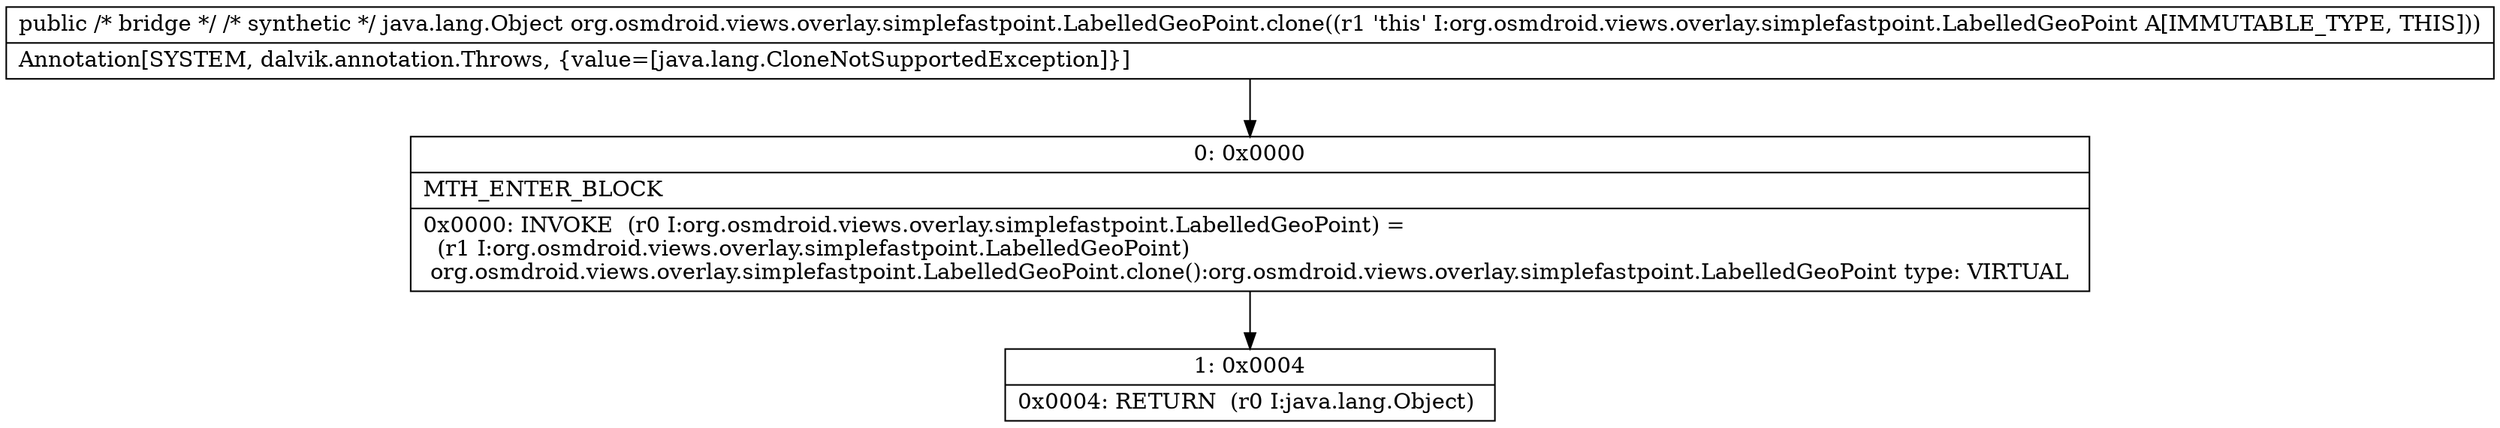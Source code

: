 digraph "CFG fororg.osmdroid.views.overlay.simplefastpoint.LabelledGeoPoint.clone()Ljava\/lang\/Object;" {
Node_0 [shape=record,label="{0\:\ 0x0000|MTH_ENTER_BLOCK\l|0x0000: INVOKE  (r0 I:org.osmdroid.views.overlay.simplefastpoint.LabelledGeoPoint) = \l  (r1 I:org.osmdroid.views.overlay.simplefastpoint.LabelledGeoPoint)\l org.osmdroid.views.overlay.simplefastpoint.LabelledGeoPoint.clone():org.osmdroid.views.overlay.simplefastpoint.LabelledGeoPoint type: VIRTUAL \l}"];
Node_1 [shape=record,label="{1\:\ 0x0004|0x0004: RETURN  (r0 I:java.lang.Object) \l}"];
MethodNode[shape=record,label="{public \/* bridge *\/ \/* synthetic *\/ java.lang.Object org.osmdroid.views.overlay.simplefastpoint.LabelledGeoPoint.clone((r1 'this' I:org.osmdroid.views.overlay.simplefastpoint.LabelledGeoPoint A[IMMUTABLE_TYPE, THIS]))  | Annotation[SYSTEM, dalvik.annotation.Throws, \{value=[java.lang.CloneNotSupportedException]\}]\l}"];
MethodNode -> Node_0;
Node_0 -> Node_1;
}

